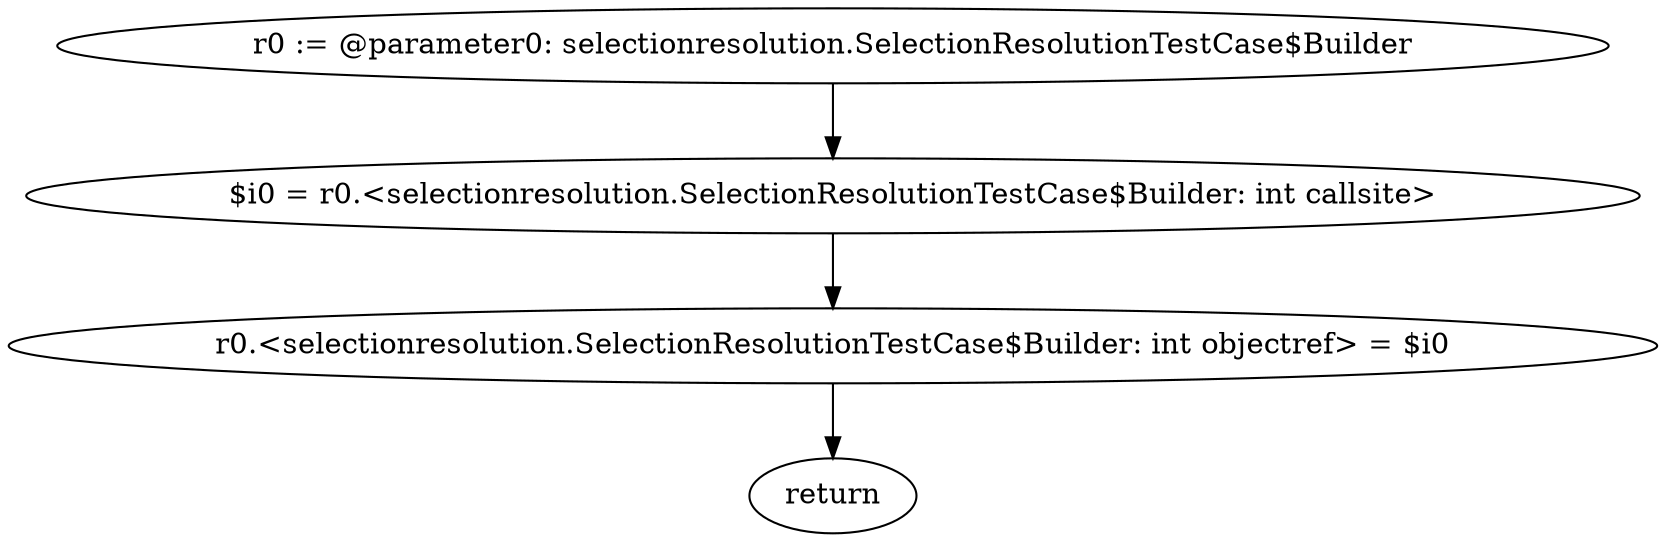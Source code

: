digraph "unitGraph" {
    "r0 := @parameter0: selectionresolution.SelectionResolutionTestCase$Builder"
    "$i0 = r0.<selectionresolution.SelectionResolutionTestCase$Builder: int callsite>"
    "r0.<selectionresolution.SelectionResolutionTestCase$Builder: int objectref> = $i0"
    "return"
    "r0 := @parameter0: selectionresolution.SelectionResolutionTestCase$Builder"->"$i0 = r0.<selectionresolution.SelectionResolutionTestCase$Builder: int callsite>";
    "$i0 = r0.<selectionresolution.SelectionResolutionTestCase$Builder: int callsite>"->"r0.<selectionresolution.SelectionResolutionTestCase$Builder: int objectref> = $i0";
    "r0.<selectionresolution.SelectionResolutionTestCase$Builder: int objectref> = $i0"->"return";
}

